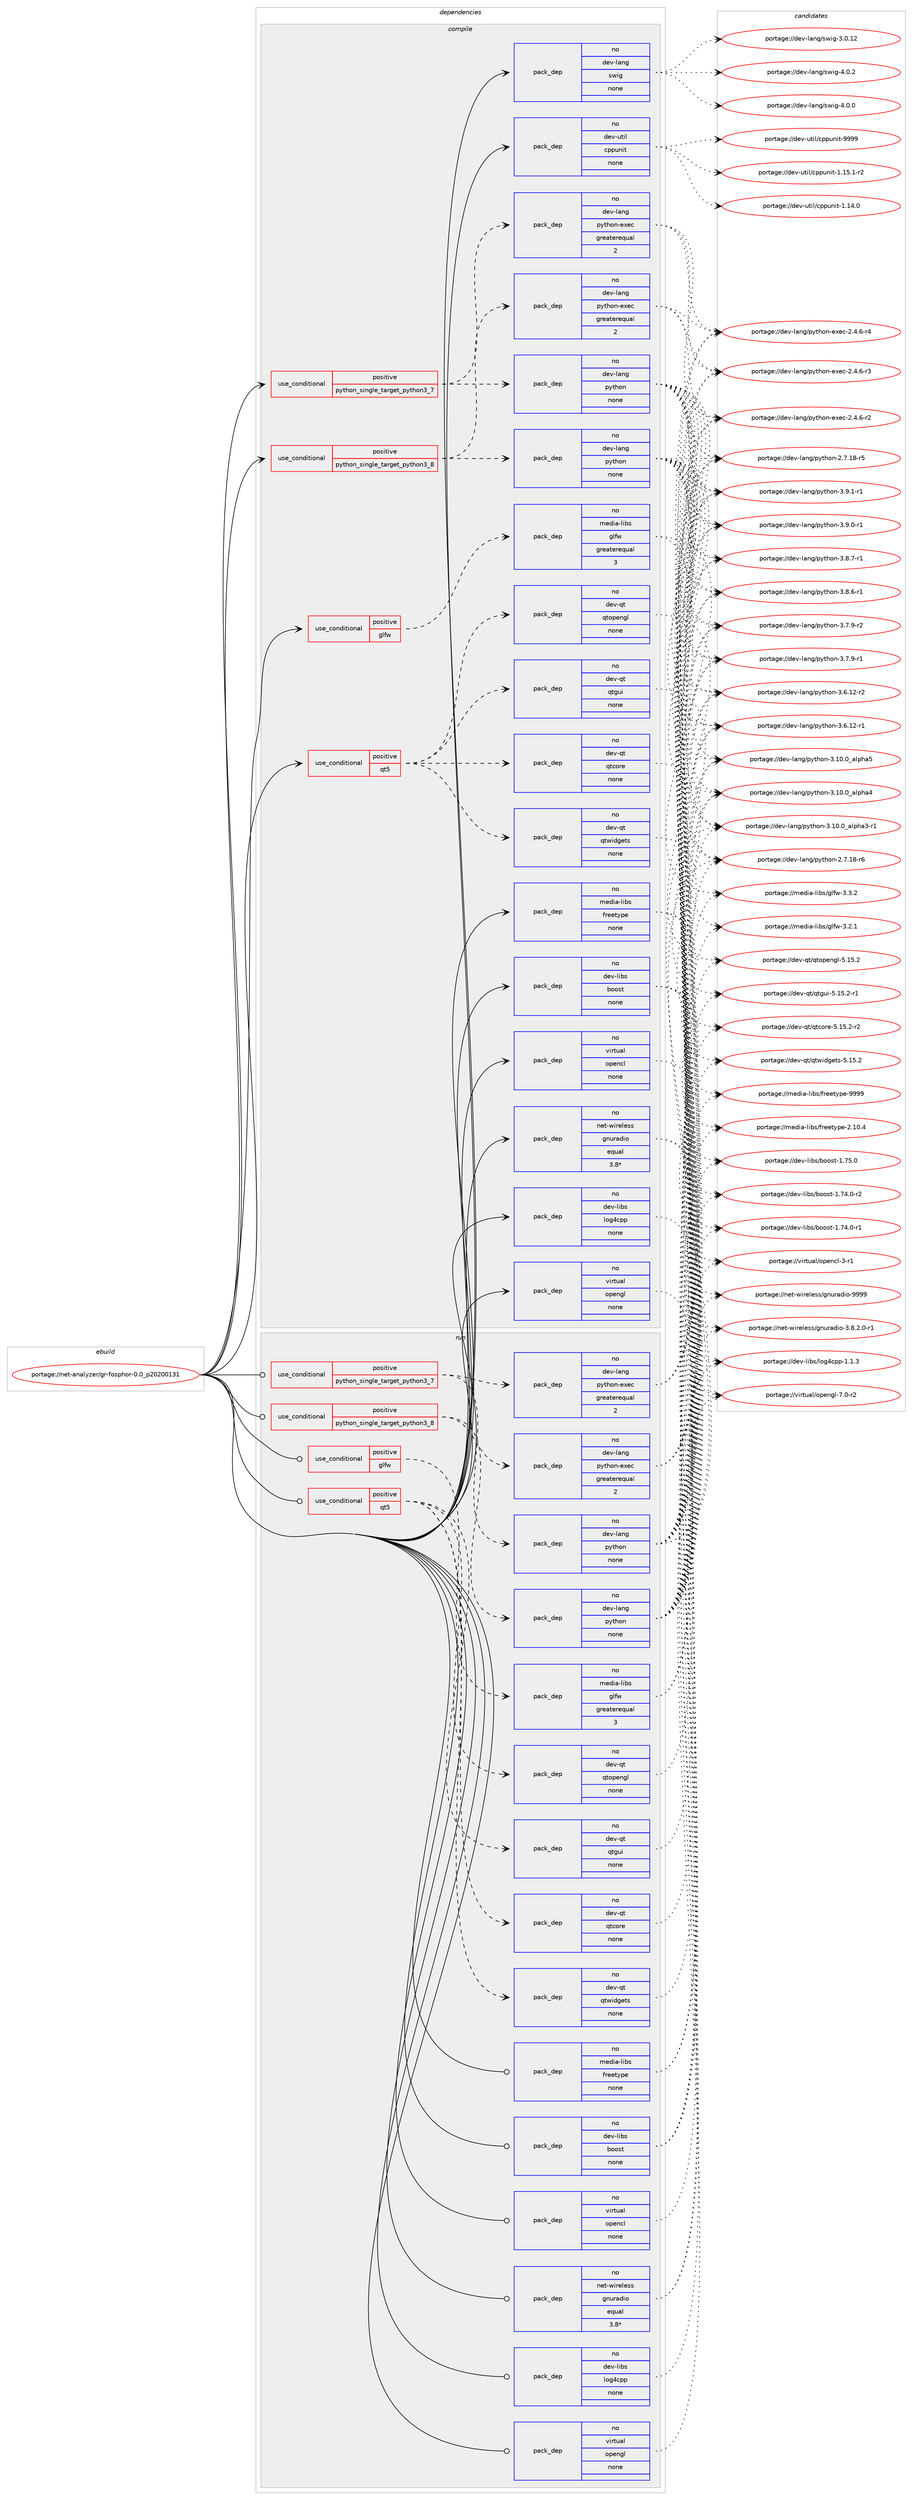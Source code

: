 digraph prolog {

# *************
# Graph options
# *************

newrank=true;
concentrate=true;
compound=true;
graph [rankdir=LR,fontname=Helvetica,fontsize=10,ranksep=1.5];#, ranksep=2.5, nodesep=0.2];
edge  [arrowhead=vee];
node  [fontname=Helvetica,fontsize=10];

# **********
# The ebuild
# **********

subgraph cluster_leftcol {
color=gray;
rank=same;
label=<<i>ebuild</i>>;
id [label="portage://net-analyzer/gr-fosphor-0.0_p20200131", color=red, width=4, href="../net-analyzer/gr-fosphor-0.0_p20200131.svg"];
}

# ****************
# The dependencies
# ****************

subgraph cluster_midcol {
color=gray;
label=<<i>dependencies</i>>;
subgraph cluster_compile {
fillcolor="#eeeeee";
style=filled;
label=<<i>compile</i>>;
subgraph cond6271 {
dependency20482 [label=<<TABLE BORDER="0" CELLBORDER="1" CELLSPACING="0" CELLPADDING="4"><TR><TD ROWSPAN="3" CELLPADDING="10">use_conditional</TD></TR><TR><TD>positive</TD></TR><TR><TD>glfw</TD></TR></TABLE>>, shape=none, color=red];
subgraph pack14012 {
dependency20483 [label=<<TABLE BORDER="0" CELLBORDER="1" CELLSPACING="0" CELLPADDING="4" WIDTH="220"><TR><TD ROWSPAN="6" CELLPADDING="30">pack_dep</TD></TR><TR><TD WIDTH="110">no</TD></TR><TR><TD>media-libs</TD></TR><TR><TD>glfw</TD></TR><TR><TD>greaterequal</TD></TR><TR><TD>3</TD></TR></TABLE>>, shape=none, color=blue];
}
dependency20482:e -> dependency20483:w [weight=20,style="dashed",arrowhead="vee"];
}
id:e -> dependency20482:w [weight=20,style="solid",arrowhead="vee"];
subgraph cond6272 {
dependency20484 [label=<<TABLE BORDER="0" CELLBORDER="1" CELLSPACING="0" CELLPADDING="4"><TR><TD ROWSPAN="3" CELLPADDING="10">use_conditional</TD></TR><TR><TD>positive</TD></TR><TR><TD>python_single_target_python3_7</TD></TR></TABLE>>, shape=none, color=red];
subgraph pack14013 {
dependency20485 [label=<<TABLE BORDER="0" CELLBORDER="1" CELLSPACING="0" CELLPADDING="4" WIDTH="220"><TR><TD ROWSPAN="6" CELLPADDING="30">pack_dep</TD></TR><TR><TD WIDTH="110">no</TD></TR><TR><TD>dev-lang</TD></TR><TR><TD>python</TD></TR><TR><TD>none</TD></TR><TR><TD></TD></TR></TABLE>>, shape=none, color=blue];
}
dependency20484:e -> dependency20485:w [weight=20,style="dashed",arrowhead="vee"];
subgraph pack14014 {
dependency20486 [label=<<TABLE BORDER="0" CELLBORDER="1" CELLSPACING="0" CELLPADDING="4" WIDTH="220"><TR><TD ROWSPAN="6" CELLPADDING="30">pack_dep</TD></TR><TR><TD WIDTH="110">no</TD></TR><TR><TD>dev-lang</TD></TR><TR><TD>python-exec</TD></TR><TR><TD>greaterequal</TD></TR><TR><TD>2</TD></TR></TABLE>>, shape=none, color=blue];
}
dependency20484:e -> dependency20486:w [weight=20,style="dashed",arrowhead="vee"];
}
id:e -> dependency20484:w [weight=20,style="solid",arrowhead="vee"];
subgraph cond6273 {
dependency20487 [label=<<TABLE BORDER="0" CELLBORDER="1" CELLSPACING="0" CELLPADDING="4"><TR><TD ROWSPAN="3" CELLPADDING="10">use_conditional</TD></TR><TR><TD>positive</TD></TR><TR><TD>python_single_target_python3_8</TD></TR></TABLE>>, shape=none, color=red];
subgraph pack14015 {
dependency20488 [label=<<TABLE BORDER="0" CELLBORDER="1" CELLSPACING="0" CELLPADDING="4" WIDTH="220"><TR><TD ROWSPAN="6" CELLPADDING="30">pack_dep</TD></TR><TR><TD WIDTH="110">no</TD></TR><TR><TD>dev-lang</TD></TR><TR><TD>python</TD></TR><TR><TD>none</TD></TR><TR><TD></TD></TR></TABLE>>, shape=none, color=blue];
}
dependency20487:e -> dependency20488:w [weight=20,style="dashed",arrowhead="vee"];
subgraph pack14016 {
dependency20489 [label=<<TABLE BORDER="0" CELLBORDER="1" CELLSPACING="0" CELLPADDING="4" WIDTH="220"><TR><TD ROWSPAN="6" CELLPADDING="30">pack_dep</TD></TR><TR><TD WIDTH="110">no</TD></TR><TR><TD>dev-lang</TD></TR><TR><TD>python-exec</TD></TR><TR><TD>greaterequal</TD></TR><TR><TD>2</TD></TR></TABLE>>, shape=none, color=blue];
}
dependency20487:e -> dependency20489:w [weight=20,style="dashed",arrowhead="vee"];
}
id:e -> dependency20487:w [weight=20,style="solid",arrowhead="vee"];
subgraph cond6274 {
dependency20490 [label=<<TABLE BORDER="0" CELLBORDER="1" CELLSPACING="0" CELLPADDING="4"><TR><TD ROWSPAN="3" CELLPADDING="10">use_conditional</TD></TR><TR><TD>positive</TD></TR><TR><TD>qt5</TD></TR></TABLE>>, shape=none, color=red];
subgraph pack14017 {
dependency20491 [label=<<TABLE BORDER="0" CELLBORDER="1" CELLSPACING="0" CELLPADDING="4" WIDTH="220"><TR><TD ROWSPAN="6" CELLPADDING="30">pack_dep</TD></TR><TR><TD WIDTH="110">no</TD></TR><TR><TD>dev-qt</TD></TR><TR><TD>qtcore</TD></TR><TR><TD>none</TD></TR><TR><TD></TD></TR></TABLE>>, shape=none, color=blue];
}
dependency20490:e -> dependency20491:w [weight=20,style="dashed",arrowhead="vee"];
subgraph pack14018 {
dependency20492 [label=<<TABLE BORDER="0" CELLBORDER="1" CELLSPACING="0" CELLPADDING="4" WIDTH="220"><TR><TD ROWSPAN="6" CELLPADDING="30">pack_dep</TD></TR><TR><TD WIDTH="110">no</TD></TR><TR><TD>dev-qt</TD></TR><TR><TD>qtgui</TD></TR><TR><TD>none</TD></TR><TR><TD></TD></TR></TABLE>>, shape=none, color=blue];
}
dependency20490:e -> dependency20492:w [weight=20,style="dashed",arrowhead="vee"];
subgraph pack14019 {
dependency20493 [label=<<TABLE BORDER="0" CELLBORDER="1" CELLSPACING="0" CELLPADDING="4" WIDTH="220"><TR><TD ROWSPAN="6" CELLPADDING="30">pack_dep</TD></TR><TR><TD WIDTH="110">no</TD></TR><TR><TD>dev-qt</TD></TR><TR><TD>qtopengl</TD></TR><TR><TD>none</TD></TR><TR><TD></TD></TR></TABLE>>, shape=none, color=blue];
}
dependency20490:e -> dependency20493:w [weight=20,style="dashed",arrowhead="vee"];
subgraph pack14020 {
dependency20494 [label=<<TABLE BORDER="0" CELLBORDER="1" CELLSPACING="0" CELLPADDING="4" WIDTH="220"><TR><TD ROWSPAN="6" CELLPADDING="30">pack_dep</TD></TR><TR><TD WIDTH="110">no</TD></TR><TR><TD>dev-qt</TD></TR><TR><TD>qtwidgets</TD></TR><TR><TD>none</TD></TR><TR><TD></TD></TR></TABLE>>, shape=none, color=blue];
}
dependency20490:e -> dependency20494:w [weight=20,style="dashed",arrowhead="vee"];
}
id:e -> dependency20490:w [weight=20,style="solid",arrowhead="vee"];
subgraph pack14021 {
dependency20495 [label=<<TABLE BORDER="0" CELLBORDER="1" CELLSPACING="0" CELLPADDING="4" WIDTH="220"><TR><TD ROWSPAN="6" CELLPADDING="30">pack_dep</TD></TR><TR><TD WIDTH="110">no</TD></TR><TR><TD>dev-lang</TD></TR><TR><TD>swig</TD></TR><TR><TD>none</TD></TR><TR><TD></TD></TR></TABLE>>, shape=none, color=blue];
}
id:e -> dependency20495:w [weight=20,style="solid",arrowhead="vee"];
subgraph pack14022 {
dependency20496 [label=<<TABLE BORDER="0" CELLBORDER="1" CELLSPACING="0" CELLPADDING="4" WIDTH="220"><TR><TD ROWSPAN="6" CELLPADDING="30">pack_dep</TD></TR><TR><TD WIDTH="110">no</TD></TR><TR><TD>dev-libs</TD></TR><TR><TD>boost</TD></TR><TR><TD>none</TD></TR><TR><TD></TD></TR></TABLE>>, shape=none, color=blue];
}
id:e -> dependency20496:w [weight=20,style="solid",arrowhead="vee"];
subgraph pack14023 {
dependency20497 [label=<<TABLE BORDER="0" CELLBORDER="1" CELLSPACING="0" CELLPADDING="4" WIDTH="220"><TR><TD ROWSPAN="6" CELLPADDING="30">pack_dep</TD></TR><TR><TD WIDTH="110">no</TD></TR><TR><TD>dev-libs</TD></TR><TR><TD>log4cpp</TD></TR><TR><TD>none</TD></TR><TR><TD></TD></TR></TABLE>>, shape=none, color=blue];
}
id:e -> dependency20497:w [weight=20,style="solid",arrowhead="vee"];
subgraph pack14024 {
dependency20498 [label=<<TABLE BORDER="0" CELLBORDER="1" CELLSPACING="0" CELLPADDING="4" WIDTH="220"><TR><TD ROWSPAN="6" CELLPADDING="30">pack_dep</TD></TR><TR><TD WIDTH="110">no</TD></TR><TR><TD>dev-util</TD></TR><TR><TD>cppunit</TD></TR><TR><TD>none</TD></TR><TR><TD></TD></TR></TABLE>>, shape=none, color=blue];
}
id:e -> dependency20498:w [weight=20,style="solid",arrowhead="vee"];
subgraph pack14025 {
dependency20499 [label=<<TABLE BORDER="0" CELLBORDER="1" CELLSPACING="0" CELLPADDING="4" WIDTH="220"><TR><TD ROWSPAN="6" CELLPADDING="30">pack_dep</TD></TR><TR><TD WIDTH="110">no</TD></TR><TR><TD>media-libs</TD></TR><TR><TD>freetype</TD></TR><TR><TD>none</TD></TR><TR><TD></TD></TR></TABLE>>, shape=none, color=blue];
}
id:e -> dependency20499:w [weight=20,style="solid",arrowhead="vee"];
subgraph pack14026 {
dependency20500 [label=<<TABLE BORDER="0" CELLBORDER="1" CELLSPACING="0" CELLPADDING="4" WIDTH="220"><TR><TD ROWSPAN="6" CELLPADDING="30">pack_dep</TD></TR><TR><TD WIDTH="110">no</TD></TR><TR><TD>net-wireless</TD></TR><TR><TD>gnuradio</TD></TR><TR><TD>equal</TD></TR><TR><TD>3.8*</TD></TR></TABLE>>, shape=none, color=blue];
}
id:e -> dependency20500:w [weight=20,style="solid",arrowhead="vee"];
subgraph pack14027 {
dependency20501 [label=<<TABLE BORDER="0" CELLBORDER="1" CELLSPACING="0" CELLPADDING="4" WIDTH="220"><TR><TD ROWSPAN="6" CELLPADDING="30">pack_dep</TD></TR><TR><TD WIDTH="110">no</TD></TR><TR><TD>virtual</TD></TR><TR><TD>opencl</TD></TR><TR><TD>none</TD></TR><TR><TD></TD></TR></TABLE>>, shape=none, color=blue];
}
id:e -> dependency20501:w [weight=20,style="solid",arrowhead="vee"];
subgraph pack14028 {
dependency20502 [label=<<TABLE BORDER="0" CELLBORDER="1" CELLSPACING="0" CELLPADDING="4" WIDTH="220"><TR><TD ROWSPAN="6" CELLPADDING="30">pack_dep</TD></TR><TR><TD WIDTH="110">no</TD></TR><TR><TD>virtual</TD></TR><TR><TD>opengl</TD></TR><TR><TD>none</TD></TR><TR><TD></TD></TR></TABLE>>, shape=none, color=blue];
}
id:e -> dependency20502:w [weight=20,style="solid",arrowhead="vee"];
}
subgraph cluster_compileandrun {
fillcolor="#eeeeee";
style=filled;
label=<<i>compile and run</i>>;
}
subgraph cluster_run {
fillcolor="#eeeeee";
style=filled;
label=<<i>run</i>>;
subgraph cond6275 {
dependency20503 [label=<<TABLE BORDER="0" CELLBORDER="1" CELLSPACING="0" CELLPADDING="4"><TR><TD ROWSPAN="3" CELLPADDING="10">use_conditional</TD></TR><TR><TD>positive</TD></TR><TR><TD>glfw</TD></TR></TABLE>>, shape=none, color=red];
subgraph pack14029 {
dependency20504 [label=<<TABLE BORDER="0" CELLBORDER="1" CELLSPACING="0" CELLPADDING="4" WIDTH="220"><TR><TD ROWSPAN="6" CELLPADDING="30">pack_dep</TD></TR><TR><TD WIDTH="110">no</TD></TR><TR><TD>media-libs</TD></TR><TR><TD>glfw</TD></TR><TR><TD>greaterequal</TD></TR><TR><TD>3</TD></TR></TABLE>>, shape=none, color=blue];
}
dependency20503:e -> dependency20504:w [weight=20,style="dashed",arrowhead="vee"];
}
id:e -> dependency20503:w [weight=20,style="solid",arrowhead="odot"];
subgraph cond6276 {
dependency20505 [label=<<TABLE BORDER="0" CELLBORDER="1" CELLSPACING="0" CELLPADDING="4"><TR><TD ROWSPAN="3" CELLPADDING="10">use_conditional</TD></TR><TR><TD>positive</TD></TR><TR><TD>python_single_target_python3_7</TD></TR></TABLE>>, shape=none, color=red];
subgraph pack14030 {
dependency20506 [label=<<TABLE BORDER="0" CELLBORDER="1" CELLSPACING="0" CELLPADDING="4" WIDTH="220"><TR><TD ROWSPAN="6" CELLPADDING="30">pack_dep</TD></TR><TR><TD WIDTH="110">no</TD></TR><TR><TD>dev-lang</TD></TR><TR><TD>python</TD></TR><TR><TD>none</TD></TR><TR><TD></TD></TR></TABLE>>, shape=none, color=blue];
}
dependency20505:e -> dependency20506:w [weight=20,style="dashed",arrowhead="vee"];
subgraph pack14031 {
dependency20507 [label=<<TABLE BORDER="0" CELLBORDER="1" CELLSPACING="0" CELLPADDING="4" WIDTH="220"><TR><TD ROWSPAN="6" CELLPADDING="30">pack_dep</TD></TR><TR><TD WIDTH="110">no</TD></TR><TR><TD>dev-lang</TD></TR><TR><TD>python-exec</TD></TR><TR><TD>greaterequal</TD></TR><TR><TD>2</TD></TR></TABLE>>, shape=none, color=blue];
}
dependency20505:e -> dependency20507:w [weight=20,style="dashed",arrowhead="vee"];
}
id:e -> dependency20505:w [weight=20,style="solid",arrowhead="odot"];
subgraph cond6277 {
dependency20508 [label=<<TABLE BORDER="0" CELLBORDER="1" CELLSPACING="0" CELLPADDING="4"><TR><TD ROWSPAN="3" CELLPADDING="10">use_conditional</TD></TR><TR><TD>positive</TD></TR><TR><TD>python_single_target_python3_8</TD></TR></TABLE>>, shape=none, color=red];
subgraph pack14032 {
dependency20509 [label=<<TABLE BORDER="0" CELLBORDER="1" CELLSPACING="0" CELLPADDING="4" WIDTH="220"><TR><TD ROWSPAN="6" CELLPADDING="30">pack_dep</TD></TR><TR><TD WIDTH="110">no</TD></TR><TR><TD>dev-lang</TD></TR><TR><TD>python</TD></TR><TR><TD>none</TD></TR><TR><TD></TD></TR></TABLE>>, shape=none, color=blue];
}
dependency20508:e -> dependency20509:w [weight=20,style="dashed",arrowhead="vee"];
subgraph pack14033 {
dependency20510 [label=<<TABLE BORDER="0" CELLBORDER="1" CELLSPACING="0" CELLPADDING="4" WIDTH="220"><TR><TD ROWSPAN="6" CELLPADDING="30">pack_dep</TD></TR><TR><TD WIDTH="110">no</TD></TR><TR><TD>dev-lang</TD></TR><TR><TD>python-exec</TD></TR><TR><TD>greaterequal</TD></TR><TR><TD>2</TD></TR></TABLE>>, shape=none, color=blue];
}
dependency20508:e -> dependency20510:w [weight=20,style="dashed",arrowhead="vee"];
}
id:e -> dependency20508:w [weight=20,style="solid",arrowhead="odot"];
subgraph cond6278 {
dependency20511 [label=<<TABLE BORDER="0" CELLBORDER="1" CELLSPACING="0" CELLPADDING="4"><TR><TD ROWSPAN="3" CELLPADDING="10">use_conditional</TD></TR><TR><TD>positive</TD></TR><TR><TD>qt5</TD></TR></TABLE>>, shape=none, color=red];
subgraph pack14034 {
dependency20512 [label=<<TABLE BORDER="0" CELLBORDER="1" CELLSPACING="0" CELLPADDING="4" WIDTH="220"><TR><TD ROWSPAN="6" CELLPADDING="30">pack_dep</TD></TR><TR><TD WIDTH="110">no</TD></TR><TR><TD>dev-qt</TD></TR><TR><TD>qtcore</TD></TR><TR><TD>none</TD></TR><TR><TD></TD></TR></TABLE>>, shape=none, color=blue];
}
dependency20511:e -> dependency20512:w [weight=20,style="dashed",arrowhead="vee"];
subgraph pack14035 {
dependency20513 [label=<<TABLE BORDER="0" CELLBORDER="1" CELLSPACING="0" CELLPADDING="4" WIDTH="220"><TR><TD ROWSPAN="6" CELLPADDING="30">pack_dep</TD></TR><TR><TD WIDTH="110">no</TD></TR><TR><TD>dev-qt</TD></TR><TR><TD>qtgui</TD></TR><TR><TD>none</TD></TR><TR><TD></TD></TR></TABLE>>, shape=none, color=blue];
}
dependency20511:e -> dependency20513:w [weight=20,style="dashed",arrowhead="vee"];
subgraph pack14036 {
dependency20514 [label=<<TABLE BORDER="0" CELLBORDER="1" CELLSPACING="0" CELLPADDING="4" WIDTH="220"><TR><TD ROWSPAN="6" CELLPADDING="30">pack_dep</TD></TR><TR><TD WIDTH="110">no</TD></TR><TR><TD>dev-qt</TD></TR><TR><TD>qtopengl</TD></TR><TR><TD>none</TD></TR><TR><TD></TD></TR></TABLE>>, shape=none, color=blue];
}
dependency20511:e -> dependency20514:w [weight=20,style="dashed",arrowhead="vee"];
subgraph pack14037 {
dependency20515 [label=<<TABLE BORDER="0" CELLBORDER="1" CELLSPACING="0" CELLPADDING="4" WIDTH="220"><TR><TD ROWSPAN="6" CELLPADDING="30">pack_dep</TD></TR><TR><TD WIDTH="110">no</TD></TR><TR><TD>dev-qt</TD></TR><TR><TD>qtwidgets</TD></TR><TR><TD>none</TD></TR><TR><TD></TD></TR></TABLE>>, shape=none, color=blue];
}
dependency20511:e -> dependency20515:w [weight=20,style="dashed",arrowhead="vee"];
}
id:e -> dependency20511:w [weight=20,style="solid",arrowhead="odot"];
subgraph pack14038 {
dependency20516 [label=<<TABLE BORDER="0" CELLBORDER="1" CELLSPACING="0" CELLPADDING="4" WIDTH="220"><TR><TD ROWSPAN="6" CELLPADDING="30">pack_dep</TD></TR><TR><TD WIDTH="110">no</TD></TR><TR><TD>dev-libs</TD></TR><TR><TD>boost</TD></TR><TR><TD>none</TD></TR><TR><TD></TD></TR></TABLE>>, shape=none, color=blue];
}
id:e -> dependency20516:w [weight=20,style="solid",arrowhead="odot"];
subgraph pack14039 {
dependency20517 [label=<<TABLE BORDER="0" CELLBORDER="1" CELLSPACING="0" CELLPADDING="4" WIDTH="220"><TR><TD ROWSPAN="6" CELLPADDING="30">pack_dep</TD></TR><TR><TD WIDTH="110">no</TD></TR><TR><TD>dev-libs</TD></TR><TR><TD>log4cpp</TD></TR><TR><TD>none</TD></TR><TR><TD></TD></TR></TABLE>>, shape=none, color=blue];
}
id:e -> dependency20517:w [weight=20,style="solid",arrowhead="odot"];
subgraph pack14040 {
dependency20518 [label=<<TABLE BORDER="0" CELLBORDER="1" CELLSPACING="0" CELLPADDING="4" WIDTH="220"><TR><TD ROWSPAN="6" CELLPADDING="30">pack_dep</TD></TR><TR><TD WIDTH="110">no</TD></TR><TR><TD>media-libs</TD></TR><TR><TD>freetype</TD></TR><TR><TD>none</TD></TR><TR><TD></TD></TR></TABLE>>, shape=none, color=blue];
}
id:e -> dependency20518:w [weight=20,style="solid",arrowhead="odot"];
subgraph pack14041 {
dependency20519 [label=<<TABLE BORDER="0" CELLBORDER="1" CELLSPACING="0" CELLPADDING="4" WIDTH="220"><TR><TD ROWSPAN="6" CELLPADDING="30">pack_dep</TD></TR><TR><TD WIDTH="110">no</TD></TR><TR><TD>net-wireless</TD></TR><TR><TD>gnuradio</TD></TR><TR><TD>equal</TD></TR><TR><TD>3.8*</TD></TR></TABLE>>, shape=none, color=blue];
}
id:e -> dependency20519:w [weight=20,style="solid",arrowhead="odot"];
subgraph pack14042 {
dependency20520 [label=<<TABLE BORDER="0" CELLBORDER="1" CELLSPACING="0" CELLPADDING="4" WIDTH="220"><TR><TD ROWSPAN="6" CELLPADDING="30">pack_dep</TD></TR><TR><TD WIDTH="110">no</TD></TR><TR><TD>virtual</TD></TR><TR><TD>opencl</TD></TR><TR><TD>none</TD></TR><TR><TD></TD></TR></TABLE>>, shape=none, color=blue];
}
id:e -> dependency20520:w [weight=20,style="solid",arrowhead="odot"];
subgraph pack14043 {
dependency20521 [label=<<TABLE BORDER="0" CELLBORDER="1" CELLSPACING="0" CELLPADDING="4" WIDTH="220"><TR><TD ROWSPAN="6" CELLPADDING="30">pack_dep</TD></TR><TR><TD WIDTH="110">no</TD></TR><TR><TD>virtual</TD></TR><TR><TD>opengl</TD></TR><TR><TD>none</TD></TR><TR><TD></TD></TR></TABLE>>, shape=none, color=blue];
}
id:e -> dependency20521:w [weight=20,style="solid",arrowhead="odot"];
}
}

# **************
# The candidates
# **************

subgraph cluster_choices {
rank=same;
color=gray;
label=<<i>candidates</i>>;

subgraph choice14012 {
color=black;
nodesep=1;
choice10910110010597451081059811547103108102119455146514650 [label="portage://media-libs/glfw-3.3.2", color=red, width=4,href="../media-libs/glfw-3.3.2.svg"];
choice10910110010597451081059811547103108102119455146504649 [label="portage://media-libs/glfw-3.2.1", color=red, width=4,href="../media-libs/glfw-3.2.1.svg"];
dependency20483:e -> choice10910110010597451081059811547103108102119455146514650:w [style=dotted,weight="100"];
dependency20483:e -> choice10910110010597451081059811547103108102119455146504649:w [style=dotted,weight="100"];
}
subgraph choice14013 {
color=black;
nodesep=1;
choice1001011184510897110103471121211161041111104551465746494511449 [label="portage://dev-lang/python-3.9.1-r1", color=red, width=4,href="../dev-lang/python-3.9.1-r1.svg"];
choice1001011184510897110103471121211161041111104551465746484511449 [label="portage://dev-lang/python-3.9.0-r1", color=red, width=4,href="../dev-lang/python-3.9.0-r1.svg"];
choice1001011184510897110103471121211161041111104551465646554511449 [label="portage://dev-lang/python-3.8.7-r1", color=red, width=4,href="../dev-lang/python-3.8.7-r1.svg"];
choice1001011184510897110103471121211161041111104551465646544511449 [label="portage://dev-lang/python-3.8.6-r1", color=red, width=4,href="../dev-lang/python-3.8.6-r1.svg"];
choice1001011184510897110103471121211161041111104551465546574511450 [label="portage://dev-lang/python-3.7.9-r2", color=red, width=4,href="../dev-lang/python-3.7.9-r2.svg"];
choice1001011184510897110103471121211161041111104551465546574511449 [label="portage://dev-lang/python-3.7.9-r1", color=red, width=4,href="../dev-lang/python-3.7.9-r1.svg"];
choice100101118451089711010347112121116104111110455146544649504511450 [label="portage://dev-lang/python-3.6.12-r2", color=red, width=4,href="../dev-lang/python-3.6.12-r2.svg"];
choice100101118451089711010347112121116104111110455146544649504511449 [label="portage://dev-lang/python-3.6.12-r1", color=red, width=4,href="../dev-lang/python-3.6.12-r1.svg"];
choice1001011184510897110103471121211161041111104551464948464895971081121049753 [label="portage://dev-lang/python-3.10.0_alpha5", color=red, width=4,href="../dev-lang/python-3.10.0_alpha5.svg"];
choice1001011184510897110103471121211161041111104551464948464895971081121049752 [label="portage://dev-lang/python-3.10.0_alpha4", color=red, width=4,href="../dev-lang/python-3.10.0_alpha4.svg"];
choice10010111845108971101034711212111610411111045514649484648959710811210497514511449 [label="portage://dev-lang/python-3.10.0_alpha3-r1", color=red, width=4,href="../dev-lang/python-3.10.0_alpha3-r1.svg"];
choice100101118451089711010347112121116104111110455046554649564511454 [label="portage://dev-lang/python-2.7.18-r6", color=red, width=4,href="../dev-lang/python-2.7.18-r6.svg"];
choice100101118451089711010347112121116104111110455046554649564511453 [label="portage://dev-lang/python-2.7.18-r5", color=red, width=4,href="../dev-lang/python-2.7.18-r5.svg"];
dependency20485:e -> choice1001011184510897110103471121211161041111104551465746494511449:w [style=dotted,weight="100"];
dependency20485:e -> choice1001011184510897110103471121211161041111104551465746484511449:w [style=dotted,weight="100"];
dependency20485:e -> choice1001011184510897110103471121211161041111104551465646554511449:w [style=dotted,weight="100"];
dependency20485:e -> choice1001011184510897110103471121211161041111104551465646544511449:w [style=dotted,weight="100"];
dependency20485:e -> choice1001011184510897110103471121211161041111104551465546574511450:w [style=dotted,weight="100"];
dependency20485:e -> choice1001011184510897110103471121211161041111104551465546574511449:w [style=dotted,weight="100"];
dependency20485:e -> choice100101118451089711010347112121116104111110455146544649504511450:w [style=dotted,weight="100"];
dependency20485:e -> choice100101118451089711010347112121116104111110455146544649504511449:w [style=dotted,weight="100"];
dependency20485:e -> choice1001011184510897110103471121211161041111104551464948464895971081121049753:w [style=dotted,weight="100"];
dependency20485:e -> choice1001011184510897110103471121211161041111104551464948464895971081121049752:w [style=dotted,weight="100"];
dependency20485:e -> choice10010111845108971101034711212111610411111045514649484648959710811210497514511449:w [style=dotted,weight="100"];
dependency20485:e -> choice100101118451089711010347112121116104111110455046554649564511454:w [style=dotted,weight="100"];
dependency20485:e -> choice100101118451089711010347112121116104111110455046554649564511453:w [style=dotted,weight="100"];
}
subgraph choice14014 {
color=black;
nodesep=1;
choice10010111845108971101034711212111610411111045101120101994550465246544511452 [label="portage://dev-lang/python-exec-2.4.6-r4", color=red, width=4,href="../dev-lang/python-exec-2.4.6-r4.svg"];
choice10010111845108971101034711212111610411111045101120101994550465246544511451 [label="portage://dev-lang/python-exec-2.4.6-r3", color=red, width=4,href="../dev-lang/python-exec-2.4.6-r3.svg"];
choice10010111845108971101034711212111610411111045101120101994550465246544511450 [label="portage://dev-lang/python-exec-2.4.6-r2", color=red, width=4,href="../dev-lang/python-exec-2.4.6-r2.svg"];
dependency20486:e -> choice10010111845108971101034711212111610411111045101120101994550465246544511452:w [style=dotted,weight="100"];
dependency20486:e -> choice10010111845108971101034711212111610411111045101120101994550465246544511451:w [style=dotted,weight="100"];
dependency20486:e -> choice10010111845108971101034711212111610411111045101120101994550465246544511450:w [style=dotted,weight="100"];
}
subgraph choice14015 {
color=black;
nodesep=1;
choice1001011184510897110103471121211161041111104551465746494511449 [label="portage://dev-lang/python-3.9.1-r1", color=red, width=4,href="../dev-lang/python-3.9.1-r1.svg"];
choice1001011184510897110103471121211161041111104551465746484511449 [label="portage://dev-lang/python-3.9.0-r1", color=red, width=4,href="../dev-lang/python-3.9.0-r1.svg"];
choice1001011184510897110103471121211161041111104551465646554511449 [label="portage://dev-lang/python-3.8.7-r1", color=red, width=4,href="../dev-lang/python-3.8.7-r1.svg"];
choice1001011184510897110103471121211161041111104551465646544511449 [label="portage://dev-lang/python-3.8.6-r1", color=red, width=4,href="../dev-lang/python-3.8.6-r1.svg"];
choice1001011184510897110103471121211161041111104551465546574511450 [label="portage://dev-lang/python-3.7.9-r2", color=red, width=4,href="../dev-lang/python-3.7.9-r2.svg"];
choice1001011184510897110103471121211161041111104551465546574511449 [label="portage://dev-lang/python-3.7.9-r1", color=red, width=4,href="../dev-lang/python-3.7.9-r1.svg"];
choice100101118451089711010347112121116104111110455146544649504511450 [label="portage://dev-lang/python-3.6.12-r2", color=red, width=4,href="../dev-lang/python-3.6.12-r2.svg"];
choice100101118451089711010347112121116104111110455146544649504511449 [label="portage://dev-lang/python-3.6.12-r1", color=red, width=4,href="../dev-lang/python-3.6.12-r1.svg"];
choice1001011184510897110103471121211161041111104551464948464895971081121049753 [label="portage://dev-lang/python-3.10.0_alpha5", color=red, width=4,href="../dev-lang/python-3.10.0_alpha5.svg"];
choice1001011184510897110103471121211161041111104551464948464895971081121049752 [label="portage://dev-lang/python-3.10.0_alpha4", color=red, width=4,href="../dev-lang/python-3.10.0_alpha4.svg"];
choice10010111845108971101034711212111610411111045514649484648959710811210497514511449 [label="portage://dev-lang/python-3.10.0_alpha3-r1", color=red, width=4,href="../dev-lang/python-3.10.0_alpha3-r1.svg"];
choice100101118451089711010347112121116104111110455046554649564511454 [label="portage://dev-lang/python-2.7.18-r6", color=red, width=4,href="../dev-lang/python-2.7.18-r6.svg"];
choice100101118451089711010347112121116104111110455046554649564511453 [label="portage://dev-lang/python-2.7.18-r5", color=red, width=4,href="../dev-lang/python-2.7.18-r5.svg"];
dependency20488:e -> choice1001011184510897110103471121211161041111104551465746494511449:w [style=dotted,weight="100"];
dependency20488:e -> choice1001011184510897110103471121211161041111104551465746484511449:w [style=dotted,weight="100"];
dependency20488:e -> choice1001011184510897110103471121211161041111104551465646554511449:w [style=dotted,weight="100"];
dependency20488:e -> choice1001011184510897110103471121211161041111104551465646544511449:w [style=dotted,weight="100"];
dependency20488:e -> choice1001011184510897110103471121211161041111104551465546574511450:w [style=dotted,weight="100"];
dependency20488:e -> choice1001011184510897110103471121211161041111104551465546574511449:w [style=dotted,weight="100"];
dependency20488:e -> choice100101118451089711010347112121116104111110455146544649504511450:w [style=dotted,weight="100"];
dependency20488:e -> choice100101118451089711010347112121116104111110455146544649504511449:w [style=dotted,weight="100"];
dependency20488:e -> choice1001011184510897110103471121211161041111104551464948464895971081121049753:w [style=dotted,weight="100"];
dependency20488:e -> choice1001011184510897110103471121211161041111104551464948464895971081121049752:w [style=dotted,weight="100"];
dependency20488:e -> choice10010111845108971101034711212111610411111045514649484648959710811210497514511449:w [style=dotted,weight="100"];
dependency20488:e -> choice100101118451089711010347112121116104111110455046554649564511454:w [style=dotted,weight="100"];
dependency20488:e -> choice100101118451089711010347112121116104111110455046554649564511453:w [style=dotted,weight="100"];
}
subgraph choice14016 {
color=black;
nodesep=1;
choice10010111845108971101034711212111610411111045101120101994550465246544511452 [label="portage://dev-lang/python-exec-2.4.6-r4", color=red, width=4,href="../dev-lang/python-exec-2.4.6-r4.svg"];
choice10010111845108971101034711212111610411111045101120101994550465246544511451 [label="portage://dev-lang/python-exec-2.4.6-r3", color=red, width=4,href="../dev-lang/python-exec-2.4.6-r3.svg"];
choice10010111845108971101034711212111610411111045101120101994550465246544511450 [label="portage://dev-lang/python-exec-2.4.6-r2", color=red, width=4,href="../dev-lang/python-exec-2.4.6-r2.svg"];
dependency20489:e -> choice10010111845108971101034711212111610411111045101120101994550465246544511452:w [style=dotted,weight="100"];
dependency20489:e -> choice10010111845108971101034711212111610411111045101120101994550465246544511451:w [style=dotted,weight="100"];
dependency20489:e -> choice10010111845108971101034711212111610411111045101120101994550465246544511450:w [style=dotted,weight="100"];
}
subgraph choice14017 {
color=black;
nodesep=1;
choice100101118451131164711311699111114101455346495346504511450 [label="portage://dev-qt/qtcore-5.15.2-r2", color=red, width=4,href="../dev-qt/qtcore-5.15.2-r2.svg"];
dependency20491:e -> choice100101118451131164711311699111114101455346495346504511450:w [style=dotted,weight="100"];
}
subgraph choice14018 {
color=black;
nodesep=1;
choice1001011184511311647113116103117105455346495346504511449 [label="portage://dev-qt/qtgui-5.15.2-r1", color=red, width=4,href="../dev-qt/qtgui-5.15.2-r1.svg"];
dependency20492:e -> choice1001011184511311647113116103117105455346495346504511449:w [style=dotted,weight="100"];
}
subgraph choice14019 {
color=black;
nodesep=1;
choice100101118451131164711311611111210111010310845534649534650 [label="portage://dev-qt/qtopengl-5.15.2", color=red, width=4,href="../dev-qt/qtopengl-5.15.2.svg"];
dependency20493:e -> choice100101118451131164711311611111210111010310845534649534650:w [style=dotted,weight="100"];
}
subgraph choice14020 {
color=black;
nodesep=1;
choice100101118451131164711311611910510010310111611545534649534650 [label="portage://dev-qt/qtwidgets-5.15.2", color=red, width=4,href="../dev-qt/qtwidgets-5.15.2.svg"];
dependency20494:e -> choice100101118451131164711311611910510010310111611545534649534650:w [style=dotted,weight="100"];
}
subgraph choice14021 {
color=black;
nodesep=1;
choice100101118451089711010347115119105103455246484650 [label="portage://dev-lang/swig-4.0.2", color=red, width=4,href="../dev-lang/swig-4.0.2.svg"];
choice100101118451089711010347115119105103455246484648 [label="portage://dev-lang/swig-4.0.0", color=red, width=4,href="../dev-lang/swig-4.0.0.svg"];
choice10010111845108971101034711511910510345514648464950 [label="portage://dev-lang/swig-3.0.12", color=red, width=4,href="../dev-lang/swig-3.0.12.svg"];
dependency20495:e -> choice100101118451089711010347115119105103455246484650:w [style=dotted,weight="100"];
dependency20495:e -> choice100101118451089711010347115119105103455246484648:w [style=dotted,weight="100"];
dependency20495:e -> choice10010111845108971101034711511910510345514648464950:w [style=dotted,weight="100"];
}
subgraph choice14022 {
color=black;
nodesep=1;
choice1001011184510810598115479811111111511645494655534648 [label="portage://dev-libs/boost-1.75.0", color=red, width=4,href="../dev-libs/boost-1.75.0.svg"];
choice10010111845108105981154798111111115116454946555246484511450 [label="portage://dev-libs/boost-1.74.0-r2", color=red, width=4,href="../dev-libs/boost-1.74.0-r2.svg"];
choice10010111845108105981154798111111115116454946555246484511449 [label="portage://dev-libs/boost-1.74.0-r1", color=red, width=4,href="../dev-libs/boost-1.74.0-r1.svg"];
dependency20496:e -> choice1001011184510810598115479811111111511645494655534648:w [style=dotted,weight="100"];
dependency20496:e -> choice10010111845108105981154798111111115116454946555246484511450:w [style=dotted,weight="100"];
dependency20496:e -> choice10010111845108105981154798111111115116454946555246484511449:w [style=dotted,weight="100"];
}
subgraph choice14023 {
color=black;
nodesep=1;
choice1001011184510810598115471081111035299112112454946494651 [label="portage://dev-libs/log4cpp-1.1.3", color=red, width=4,href="../dev-libs/log4cpp-1.1.3.svg"];
dependency20497:e -> choice1001011184510810598115471081111035299112112454946494651:w [style=dotted,weight="100"];
}
subgraph choice14024 {
color=black;
nodesep=1;
choice1001011184511711610510847991121121171101051164557575757 [label="portage://dev-util/cppunit-9999", color=red, width=4,href="../dev-util/cppunit-9999.svg"];
choice100101118451171161051084799112112117110105116454946495346494511450 [label="portage://dev-util/cppunit-1.15.1-r2", color=red, width=4,href="../dev-util/cppunit-1.15.1-r2.svg"];
choice10010111845117116105108479911211211711010511645494649524648 [label="portage://dev-util/cppunit-1.14.0", color=red, width=4,href="../dev-util/cppunit-1.14.0.svg"];
dependency20498:e -> choice1001011184511711610510847991121121171101051164557575757:w [style=dotted,weight="100"];
dependency20498:e -> choice100101118451171161051084799112112117110105116454946495346494511450:w [style=dotted,weight="100"];
dependency20498:e -> choice10010111845117116105108479911211211711010511645494649524648:w [style=dotted,weight="100"];
}
subgraph choice14025 {
color=black;
nodesep=1;
choice109101100105974510810598115471021141011011161211121014557575757 [label="portage://media-libs/freetype-9999", color=red, width=4,href="../media-libs/freetype-9999.svg"];
choice1091011001059745108105981154710211410110111612111210145504649484652 [label="portage://media-libs/freetype-2.10.4", color=red, width=4,href="../media-libs/freetype-2.10.4.svg"];
dependency20499:e -> choice109101100105974510810598115471021141011011161211121014557575757:w [style=dotted,weight="100"];
dependency20499:e -> choice1091011001059745108105981154710211410110111612111210145504649484652:w [style=dotted,weight="100"];
}
subgraph choice14026 {
color=black;
nodesep=1;
choice1101011164511910511410110810111511547103110117114971001051114557575757 [label="portage://net-wireless/gnuradio-9999", color=red, width=4,href="../net-wireless/gnuradio-9999.svg"];
choice11010111645119105114101108101115115471031101171149710010511145514656465046484511449 [label="portage://net-wireless/gnuradio-3.8.2.0-r1", color=red, width=4,href="../net-wireless/gnuradio-3.8.2.0-r1.svg"];
dependency20500:e -> choice1101011164511910511410110810111511547103110117114971001051114557575757:w [style=dotted,weight="100"];
dependency20500:e -> choice11010111645119105114101108101115115471031101171149710010511145514656465046484511449:w [style=dotted,weight="100"];
}
subgraph choice14027 {
color=black;
nodesep=1;
choice11810511411611797108471111121011109910845514511449 [label="portage://virtual/opencl-3-r1", color=red, width=4,href="../virtual/opencl-3-r1.svg"];
dependency20501:e -> choice11810511411611797108471111121011109910845514511449:w [style=dotted,weight="100"];
}
subgraph choice14028 {
color=black;
nodesep=1;
choice1181051141161179710847111112101110103108455546484511450 [label="portage://virtual/opengl-7.0-r2", color=red, width=4,href="../virtual/opengl-7.0-r2.svg"];
dependency20502:e -> choice1181051141161179710847111112101110103108455546484511450:w [style=dotted,weight="100"];
}
subgraph choice14029 {
color=black;
nodesep=1;
choice10910110010597451081059811547103108102119455146514650 [label="portage://media-libs/glfw-3.3.2", color=red, width=4,href="../media-libs/glfw-3.3.2.svg"];
choice10910110010597451081059811547103108102119455146504649 [label="portage://media-libs/glfw-3.2.1", color=red, width=4,href="../media-libs/glfw-3.2.1.svg"];
dependency20504:e -> choice10910110010597451081059811547103108102119455146514650:w [style=dotted,weight="100"];
dependency20504:e -> choice10910110010597451081059811547103108102119455146504649:w [style=dotted,weight="100"];
}
subgraph choice14030 {
color=black;
nodesep=1;
choice1001011184510897110103471121211161041111104551465746494511449 [label="portage://dev-lang/python-3.9.1-r1", color=red, width=4,href="../dev-lang/python-3.9.1-r1.svg"];
choice1001011184510897110103471121211161041111104551465746484511449 [label="portage://dev-lang/python-3.9.0-r1", color=red, width=4,href="../dev-lang/python-3.9.0-r1.svg"];
choice1001011184510897110103471121211161041111104551465646554511449 [label="portage://dev-lang/python-3.8.7-r1", color=red, width=4,href="../dev-lang/python-3.8.7-r1.svg"];
choice1001011184510897110103471121211161041111104551465646544511449 [label="portage://dev-lang/python-3.8.6-r1", color=red, width=4,href="../dev-lang/python-3.8.6-r1.svg"];
choice1001011184510897110103471121211161041111104551465546574511450 [label="portage://dev-lang/python-3.7.9-r2", color=red, width=4,href="../dev-lang/python-3.7.9-r2.svg"];
choice1001011184510897110103471121211161041111104551465546574511449 [label="portage://dev-lang/python-3.7.9-r1", color=red, width=4,href="../dev-lang/python-3.7.9-r1.svg"];
choice100101118451089711010347112121116104111110455146544649504511450 [label="portage://dev-lang/python-3.6.12-r2", color=red, width=4,href="../dev-lang/python-3.6.12-r2.svg"];
choice100101118451089711010347112121116104111110455146544649504511449 [label="portage://dev-lang/python-3.6.12-r1", color=red, width=4,href="../dev-lang/python-3.6.12-r1.svg"];
choice1001011184510897110103471121211161041111104551464948464895971081121049753 [label="portage://dev-lang/python-3.10.0_alpha5", color=red, width=4,href="../dev-lang/python-3.10.0_alpha5.svg"];
choice1001011184510897110103471121211161041111104551464948464895971081121049752 [label="portage://dev-lang/python-3.10.0_alpha4", color=red, width=4,href="../dev-lang/python-3.10.0_alpha4.svg"];
choice10010111845108971101034711212111610411111045514649484648959710811210497514511449 [label="portage://dev-lang/python-3.10.0_alpha3-r1", color=red, width=4,href="../dev-lang/python-3.10.0_alpha3-r1.svg"];
choice100101118451089711010347112121116104111110455046554649564511454 [label="portage://dev-lang/python-2.7.18-r6", color=red, width=4,href="../dev-lang/python-2.7.18-r6.svg"];
choice100101118451089711010347112121116104111110455046554649564511453 [label="portage://dev-lang/python-2.7.18-r5", color=red, width=4,href="../dev-lang/python-2.7.18-r5.svg"];
dependency20506:e -> choice1001011184510897110103471121211161041111104551465746494511449:w [style=dotted,weight="100"];
dependency20506:e -> choice1001011184510897110103471121211161041111104551465746484511449:w [style=dotted,weight="100"];
dependency20506:e -> choice1001011184510897110103471121211161041111104551465646554511449:w [style=dotted,weight="100"];
dependency20506:e -> choice1001011184510897110103471121211161041111104551465646544511449:w [style=dotted,weight="100"];
dependency20506:e -> choice1001011184510897110103471121211161041111104551465546574511450:w [style=dotted,weight="100"];
dependency20506:e -> choice1001011184510897110103471121211161041111104551465546574511449:w [style=dotted,weight="100"];
dependency20506:e -> choice100101118451089711010347112121116104111110455146544649504511450:w [style=dotted,weight="100"];
dependency20506:e -> choice100101118451089711010347112121116104111110455146544649504511449:w [style=dotted,weight="100"];
dependency20506:e -> choice1001011184510897110103471121211161041111104551464948464895971081121049753:w [style=dotted,weight="100"];
dependency20506:e -> choice1001011184510897110103471121211161041111104551464948464895971081121049752:w [style=dotted,weight="100"];
dependency20506:e -> choice10010111845108971101034711212111610411111045514649484648959710811210497514511449:w [style=dotted,weight="100"];
dependency20506:e -> choice100101118451089711010347112121116104111110455046554649564511454:w [style=dotted,weight="100"];
dependency20506:e -> choice100101118451089711010347112121116104111110455046554649564511453:w [style=dotted,weight="100"];
}
subgraph choice14031 {
color=black;
nodesep=1;
choice10010111845108971101034711212111610411111045101120101994550465246544511452 [label="portage://dev-lang/python-exec-2.4.6-r4", color=red, width=4,href="../dev-lang/python-exec-2.4.6-r4.svg"];
choice10010111845108971101034711212111610411111045101120101994550465246544511451 [label="portage://dev-lang/python-exec-2.4.6-r3", color=red, width=4,href="../dev-lang/python-exec-2.4.6-r3.svg"];
choice10010111845108971101034711212111610411111045101120101994550465246544511450 [label="portage://dev-lang/python-exec-2.4.6-r2", color=red, width=4,href="../dev-lang/python-exec-2.4.6-r2.svg"];
dependency20507:e -> choice10010111845108971101034711212111610411111045101120101994550465246544511452:w [style=dotted,weight="100"];
dependency20507:e -> choice10010111845108971101034711212111610411111045101120101994550465246544511451:w [style=dotted,weight="100"];
dependency20507:e -> choice10010111845108971101034711212111610411111045101120101994550465246544511450:w [style=dotted,weight="100"];
}
subgraph choice14032 {
color=black;
nodesep=1;
choice1001011184510897110103471121211161041111104551465746494511449 [label="portage://dev-lang/python-3.9.1-r1", color=red, width=4,href="../dev-lang/python-3.9.1-r1.svg"];
choice1001011184510897110103471121211161041111104551465746484511449 [label="portage://dev-lang/python-3.9.0-r1", color=red, width=4,href="../dev-lang/python-3.9.0-r1.svg"];
choice1001011184510897110103471121211161041111104551465646554511449 [label="portage://dev-lang/python-3.8.7-r1", color=red, width=4,href="../dev-lang/python-3.8.7-r1.svg"];
choice1001011184510897110103471121211161041111104551465646544511449 [label="portage://dev-lang/python-3.8.6-r1", color=red, width=4,href="../dev-lang/python-3.8.6-r1.svg"];
choice1001011184510897110103471121211161041111104551465546574511450 [label="portage://dev-lang/python-3.7.9-r2", color=red, width=4,href="../dev-lang/python-3.7.9-r2.svg"];
choice1001011184510897110103471121211161041111104551465546574511449 [label="portage://dev-lang/python-3.7.9-r1", color=red, width=4,href="../dev-lang/python-3.7.9-r1.svg"];
choice100101118451089711010347112121116104111110455146544649504511450 [label="portage://dev-lang/python-3.6.12-r2", color=red, width=4,href="../dev-lang/python-3.6.12-r2.svg"];
choice100101118451089711010347112121116104111110455146544649504511449 [label="portage://dev-lang/python-3.6.12-r1", color=red, width=4,href="../dev-lang/python-3.6.12-r1.svg"];
choice1001011184510897110103471121211161041111104551464948464895971081121049753 [label="portage://dev-lang/python-3.10.0_alpha5", color=red, width=4,href="../dev-lang/python-3.10.0_alpha5.svg"];
choice1001011184510897110103471121211161041111104551464948464895971081121049752 [label="portage://dev-lang/python-3.10.0_alpha4", color=red, width=4,href="../dev-lang/python-3.10.0_alpha4.svg"];
choice10010111845108971101034711212111610411111045514649484648959710811210497514511449 [label="portage://dev-lang/python-3.10.0_alpha3-r1", color=red, width=4,href="../dev-lang/python-3.10.0_alpha3-r1.svg"];
choice100101118451089711010347112121116104111110455046554649564511454 [label="portage://dev-lang/python-2.7.18-r6", color=red, width=4,href="../dev-lang/python-2.7.18-r6.svg"];
choice100101118451089711010347112121116104111110455046554649564511453 [label="portage://dev-lang/python-2.7.18-r5", color=red, width=4,href="../dev-lang/python-2.7.18-r5.svg"];
dependency20509:e -> choice1001011184510897110103471121211161041111104551465746494511449:w [style=dotted,weight="100"];
dependency20509:e -> choice1001011184510897110103471121211161041111104551465746484511449:w [style=dotted,weight="100"];
dependency20509:e -> choice1001011184510897110103471121211161041111104551465646554511449:w [style=dotted,weight="100"];
dependency20509:e -> choice1001011184510897110103471121211161041111104551465646544511449:w [style=dotted,weight="100"];
dependency20509:e -> choice1001011184510897110103471121211161041111104551465546574511450:w [style=dotted,weight="100"];
dependency20509:e -> choice1001011184510897110103471121211161041111104551465546574511449:w [style=dotted,weight="100"];
dependency20509:e -> choice100101118451089711010347112121116104111110455146544649504511450:w [style=dotted,weight="100"];
dependency20509:e -> choice100101118451089711010347112121116104111110455146544649504511449:w [style=dotted,weight="100"];
dependency20509:e -> choice1001011184510897110103471121211161041111104551464948464895971081121049753:w [style=dotted,weight="100"];
dependency20509:e -> choice1001011184510897110103471121211161041111104551464948464895971081121049752:w [style=dotted,weight="100"];
dependency20509:e -> choice10010111845108971101034711212111610411111045514649484648959710811210497514511449:w [style=dotted,weight="100"];
dependency20509:e -> choice100101118451089711010347112121116104111110455046554649564511454:w [style=dotted,weight="100"];
dependency20509:e -> choice100101118451089711010347112121116104111110455046554649564511453:w [style=dotted,weight="100"];
}
subgraph choice14033 {
color=black;
nodesep=1;
choice10010111845108971101034711212111610411111045101120101994550465246544511452 [label="portage://dev-lang/python-exec-2.4.6-r4", color=red, width=4,href="../dev-lang/python-exec-2.4.6-r4.svg"];
choice10010111845108971101034711212111610411111045101120101994550465246544511451 [label="portage://dev-lang/python-exec-2.4.6-r3", color=red, width=4,href="../dev-lang/python-exec-2.4.6-r3.svg"];
choice10010111845108971101034711212111610411111045101120101994550465246544511450 [label="portage://dev-lang/python-exec-2.4.6-r2", color=red, width=4,href="../dev-lang/python-exec-2.4.6-r2.svg"];
dependency20510:e -> choice10010111845108971101034711212111610411111045101120101994550465246544511452:w [style=dotted,weight="100"];
dependency20510:e -> choice10010111845108971101034711212111610411111045101120101994550465246544511451:w [style=dotted,weight="100"];
dependency20510:e -> choice10010111845108971101034711212111610411111045101120101994550465246544511450:w [style=dotted,weight="100"];
}
subgraph choice14034 {
color=black;
nodesep=1;
choice100101118451131164711311699111114101455346495346504511450 [label="portage://dev-qt/qtcore-5.15.2-r2", color=red, width=4,href="../dev-qt/qtcore-5.15.2-r2.svg"];
dependency20512:e -> choice100101118451131164711311699111114101455346495346504511450:w [style=dotted,weight="100"];
}
subgraph choice14035 {
color=black;
nodesep=1;
choice1001011184511311647113116103117105455346495346504511449 [label="portage://dev-qt/qtgui-5.15.2-r1", color=red, width=4,href="../dev-qt/qtgui-5.15.2-r1.svg"];
dependency20513:e -> choice1001011184511311647113116103117105455346495346504511449:w [style=dotted,weight="100"];
}
subgraph choice14036 {
color=black;
nodesep=1;
choice100101118451131164711311611111210111010310845534649534650 [label="portage://dev-qt/qtopengl-5.15.2", color=red, width=4,href="../dev-qt/qtopengl-5.15.2.svg"];
dependency20514:e -> choice100101118451131164711311611111210111010310845534649534650:w [style=dotted,weight="100"];
}
subgraph choice14037 {
color=black;
nodesep=1;
choice100101118451131164711311611910510010310111611545534649534650 [label="portage://dev-qt/qtwidgets-5.15.2", color=red, width=4,href="../dev-qt/qtwidgets-5.15.2.svg"];
dependency20515:e -> choice100101118451131164711311611910510010310111611545534649534650:w [style=dotted,weight="100"];
}
subgraph choice14038 {
color=black;
nodesep=1;
choice1001011184510810598115479811111111511645494655534648 [label="portage://dev-libs/boost-1.75.0", color=red, width=4,href="../dev-libs/boost-1.75.0.svg"];
choice10010111845108105981154798111111115116454946555246484511450 [label="portage://dev-libs/boost-1.74.0-r2", color=red, width=4,href="../dev-libs/boost-1.74.0-r2.svg"];
choice10010111845108105981154798111111115116454946555246484511449 [label="portage://dev-libs/boost-1.74.0-r1", color=red, width=4,href="../dev-libs/boost-1.74.0-r1.svg"];
dependency20516:e -> choice1001011184510810598115479811111111511645494655534648:w [style=dotted,weight="100"];
dependency20516:e -> choice10010111845108105981154798111111115116454946555246484511450:w [style=dotted,weight="100"];
dependency20516:e -> choice10010111845108105981154798111111115116454946555246484511449:w [style=dotted,weight="100"];
}
subgraph choice14039 {
color=black;
nodesep=1;
choice1001011184510810598115471081111035299112112454946494651 [label="portage://dev-libs/log4cpp-1.1.3", color=red, width=4,href="../dev-libs/log4cpp-1.1.3.svg"];
dependency20517:e -> choice1001011184510810598115471081111035299112112454946494651:w [style=dotted,weight="100"];
}
subgraph choice14040 {
color=black;
nodesep=1;
choice109101100105974510810598115471021141011011161211121014557575757 [label="portage://media-libs/freetype-9999", color=red, width=4,href="../media-libs/freetype-9999.svg"];
choice1091011001059745108105981154710211410110111612111210145504649484652 [label="portage://media-libs/freetype-2.10.4", color=red, width=4,href="../media-libs/freetype-2.10.4.svg"];
dependency20518:e -> choice109101100105974510810598115471021141011011161211121014557575757:w [style=dotted,weight="100"];
dependency20518:e -> choice1091011001059745108105981154710211410110111612111210145504649484652:w [style=dotted,weight="100"];
}
subgraph choice14041 {
color=black;
nodesep=1;
choice1101011164511910511410110810111511547103110117114971001051114557575757 [label="portage://net-wireless/gnuradio-9999", color=red, width=4,href="../net-wireless/gnuradio-9999.svg"];
choice11010111645119105114101108101115115471031101171149710010511145514656465046484511449 [label="portage://net-wireless/gnuradio-3.8.2.0-r1", color=red, width=4,href="../net-wireless/gnuradio-3.8.2.0-r1.svg"];
dependency20519:e -> choice1101011164511910511410110810111511547103110117114971001051114557575757:w [style=dotted,weight="100"];
dependency20519:e -> choice11010111645119105114101108101115115471031101171149710010511145514656465046484511449:w [style=dotted,weight="100"];
}
subgraph choice14042 {
color=black;
nodesep=1;
choice11810511411611797108471111121011109910845514511449 [label="portage://virtual/opencl-3-r1", color=red, width=4,href="../virtual/opencl-3-r1.svg"];
dependency20520:e -> choice11810511411611797108471111121011109910845514511449:w [style=dotted,weight="100"];
}
subgraph choice14043 {
color=black;
nodesep=1;
choice1181051141161179710847111112101110103108455546484511450 [label="portage://virtual/opengl-7.0-r2", color=red, width=4,href="../virtual/opengl-7.0-r2.svg"];
dependency20521:e -> choice1181051141161179710847111112101110103108455546484511450:w [style=dotted,weight="100"];
}
}

}
